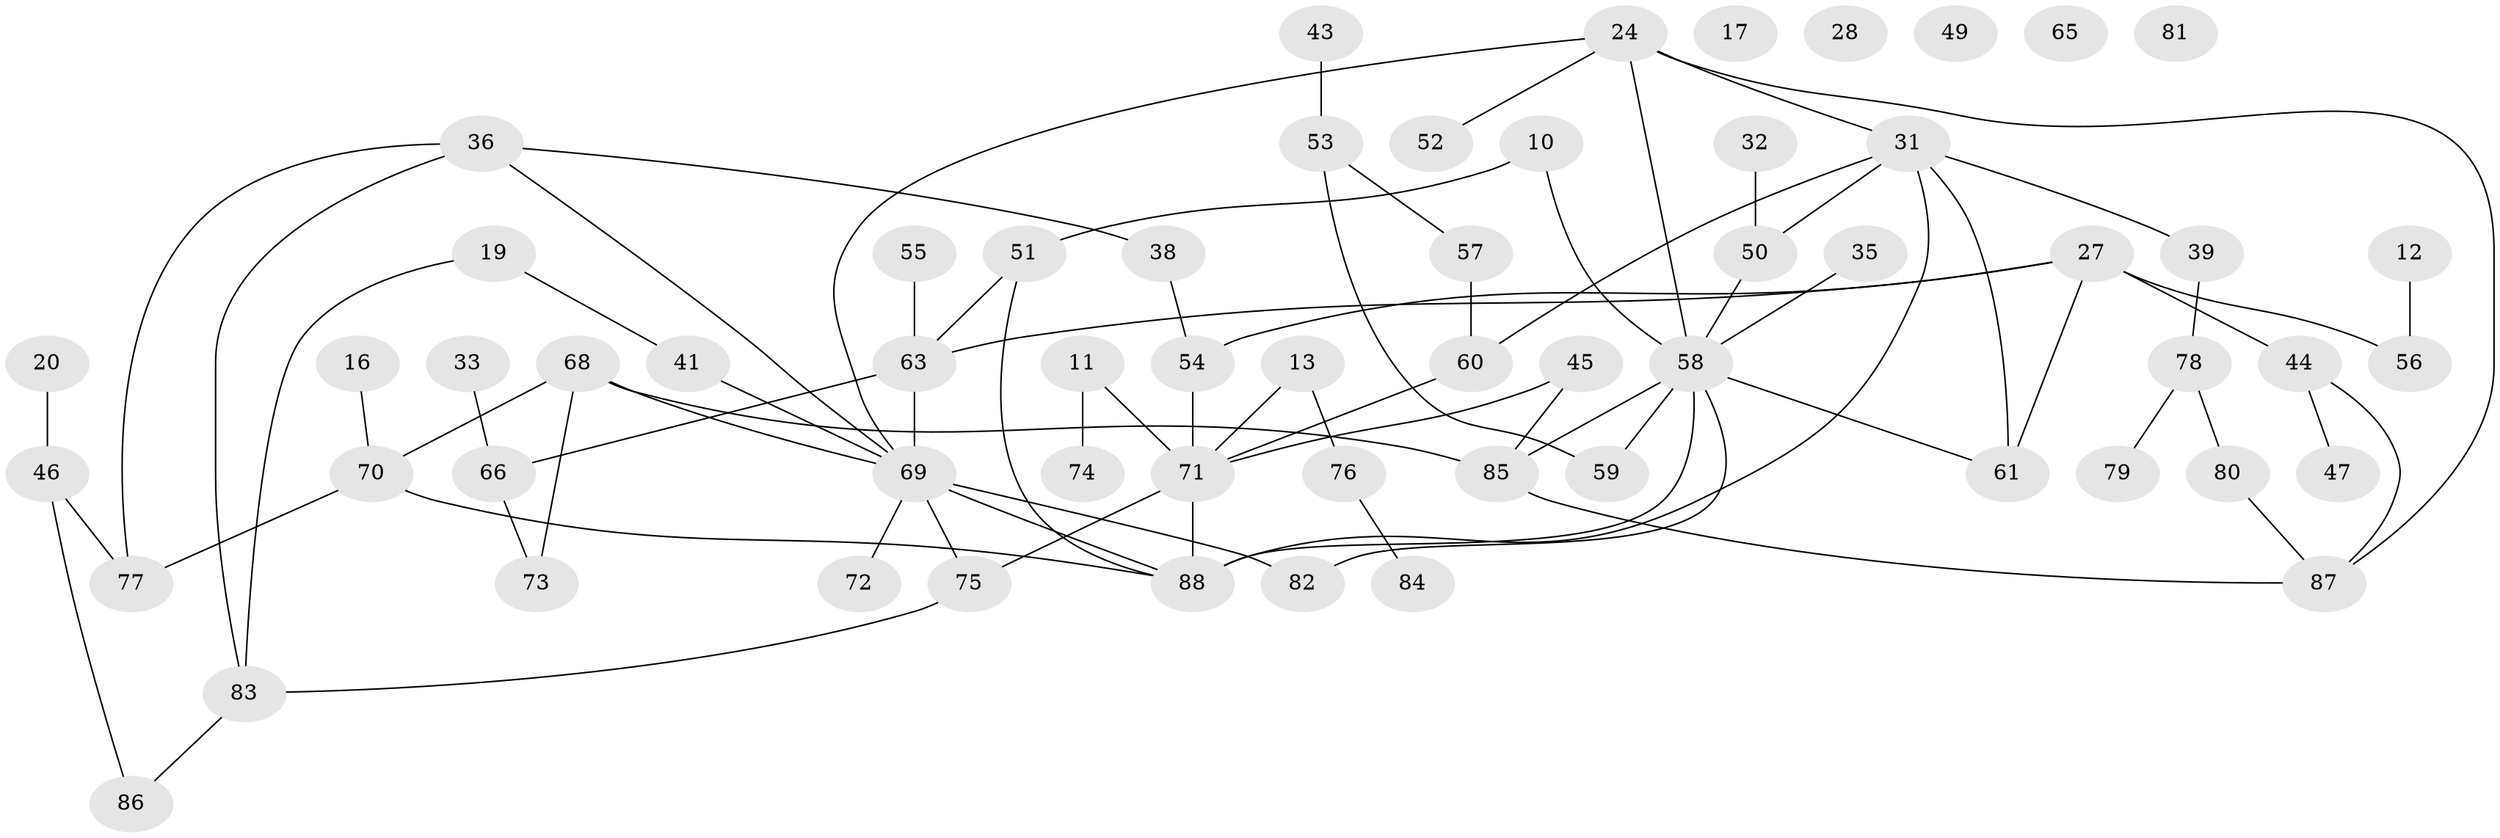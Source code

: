 // original degree distribution, {3: 0.19318181818181818, 2: 0.2840909090909091, 6: 0.11363636363636363, 1: 0.17045454545454544, 0: 0.056818181818181816, 4: 0.18181818181818182}
// Generated by graph-tools (version 1.1) at 2025/43/03/04/25 21:43:19]
// undirected, 61 vertices, 79 edges
graph export_dot {
graph [start="1"]
  node [color=gray90,style=filled];
  10;
  11;
  12;
  13;
  16;
  17;
  19;
  20;
  24 [super="+2"];
  27 [super="+25"];
  28;
  31;
  32;
  33;
  35;
  36;
  38;
  39;
  41;
  43;
  44;
  45;
  46;
  47;
  49;
  50;
  51;
  52;
  53;
  54 [super="+14"];
  55;
  56;
  57;
  58 [super="+9+21"];
  59 [super="+34"];
  60;
  61 [super="+3+15"];
  63 [super="+48+62"];
  65;
  66;
  68;
  69 [super="+22+42+64"];
  70;
  71 [super="+23+30"];
  72;
  73;
  74;
  75;
  76;
  77;
  78;
  79;
  80 [super="+67"];
  81;
  82;
  83;
  84;
  85 [super="+40"];
  86;
  87;
  88 [super="+4+5+37"];
  10 -- 51;
  10 -- 58;
  11 -- 74;
  11 -- 71;
  12 -- 56;
  13 -- 76;
  13 -- 71;
  16 -- 70;
  19 -- 41;
  19 -- 83;
  20 -- 46;
  24 -- 31;
  24 -- 52;
  24 -- 58;
  24 -- 87;
  24 -- 69;
  27 -- 44;
  27 -- 54;
  27 -- 56;
  27 -- 61;
  27 -- 63;
  31 -- 39;
  31 -- 50;
  31 -- 60;
  31 -- 61;
  31 -- 88;
  32 -- 50;
  33 -- 66;
  35 -- 58;
  36 -- 38;
  36 -- 69;
  36 -- 77;
  36 -- 83;
  38 -- 54;
  39 -- 78;
  41 -- 69;
  43 -- 53;
  44 -- 47;
  44 -- 87;
  45 -- 85;
  45 -- 71;
  46 -- 77;
  46 -- 86;
  50 -- 58;
  51 -- 63 [weight=3];
  51 -- 88 [weight=2];
  53 -- 57;
  53 -- 59 [weight=2];
  54 -- 71 [weight=2];
  55 -- 63;
  57 -- 60;
  58 -- 59 [weight=2];
  58 -- 88 [weight=2];
  58 -- 82;
  58 -- 85 [weight=2];
  58 -- 61;
  60 -- 71;
  63 -- 66;
  63 -- 69 [weight=3];
  66 -- 73;
  68 -- 70;
  68 -- 73;
  68 -- 85;
  68 -- 69;
  69 -- 82;
  69 -- 75;
  69 -- 72;
  69 -- 88;
  70 -- 77;
  70 -- 88;
  71 -- 88 [weight=4];
  71 -- 75;
  75 -- 83;
  76 -- 84;
  78 -- 79;
  78 -- 80 [weight=2];
  80 -- 87;
  83 -- 86;
  85 -- 87;
}
